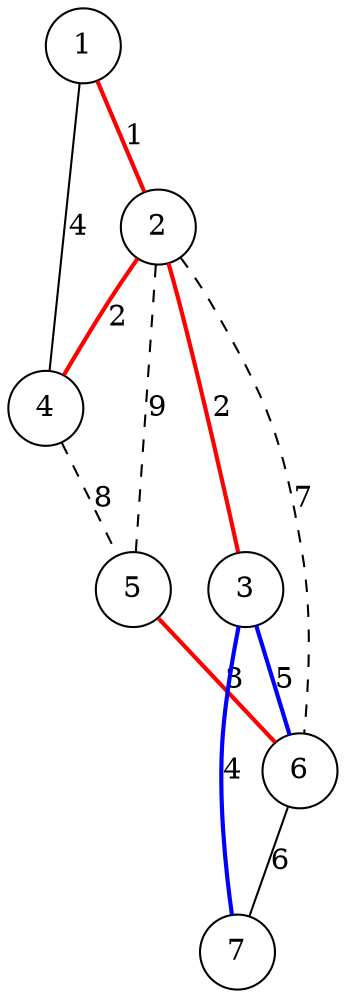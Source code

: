     graph G { 

            node [shape=circle, color=black, style=unfilled]; 

            edge [style=dashed, color=black];

            2 -- 5 [label=9];

            2 -- 6 [label=7];

            edge [style=bold, color=blue];

            3 -- 6 [label=5];

            3 -- 7 [label=4];

            edge [style=dashed, color=black];

            4 -- 5 [label=8];

            edge [style=bold, color=red];

            1 -- 2 [label=1];

            edge [style="", color=black];

            1 -- 4 [label=4];

            edge [style=bold, color=red];

            2 -- 3 [label=2];

            2 -- 4 [label=2];

            5 -- 6 [label=3];

            edge [style="", color=black];

            6 -- 7 [label=6];

    } 